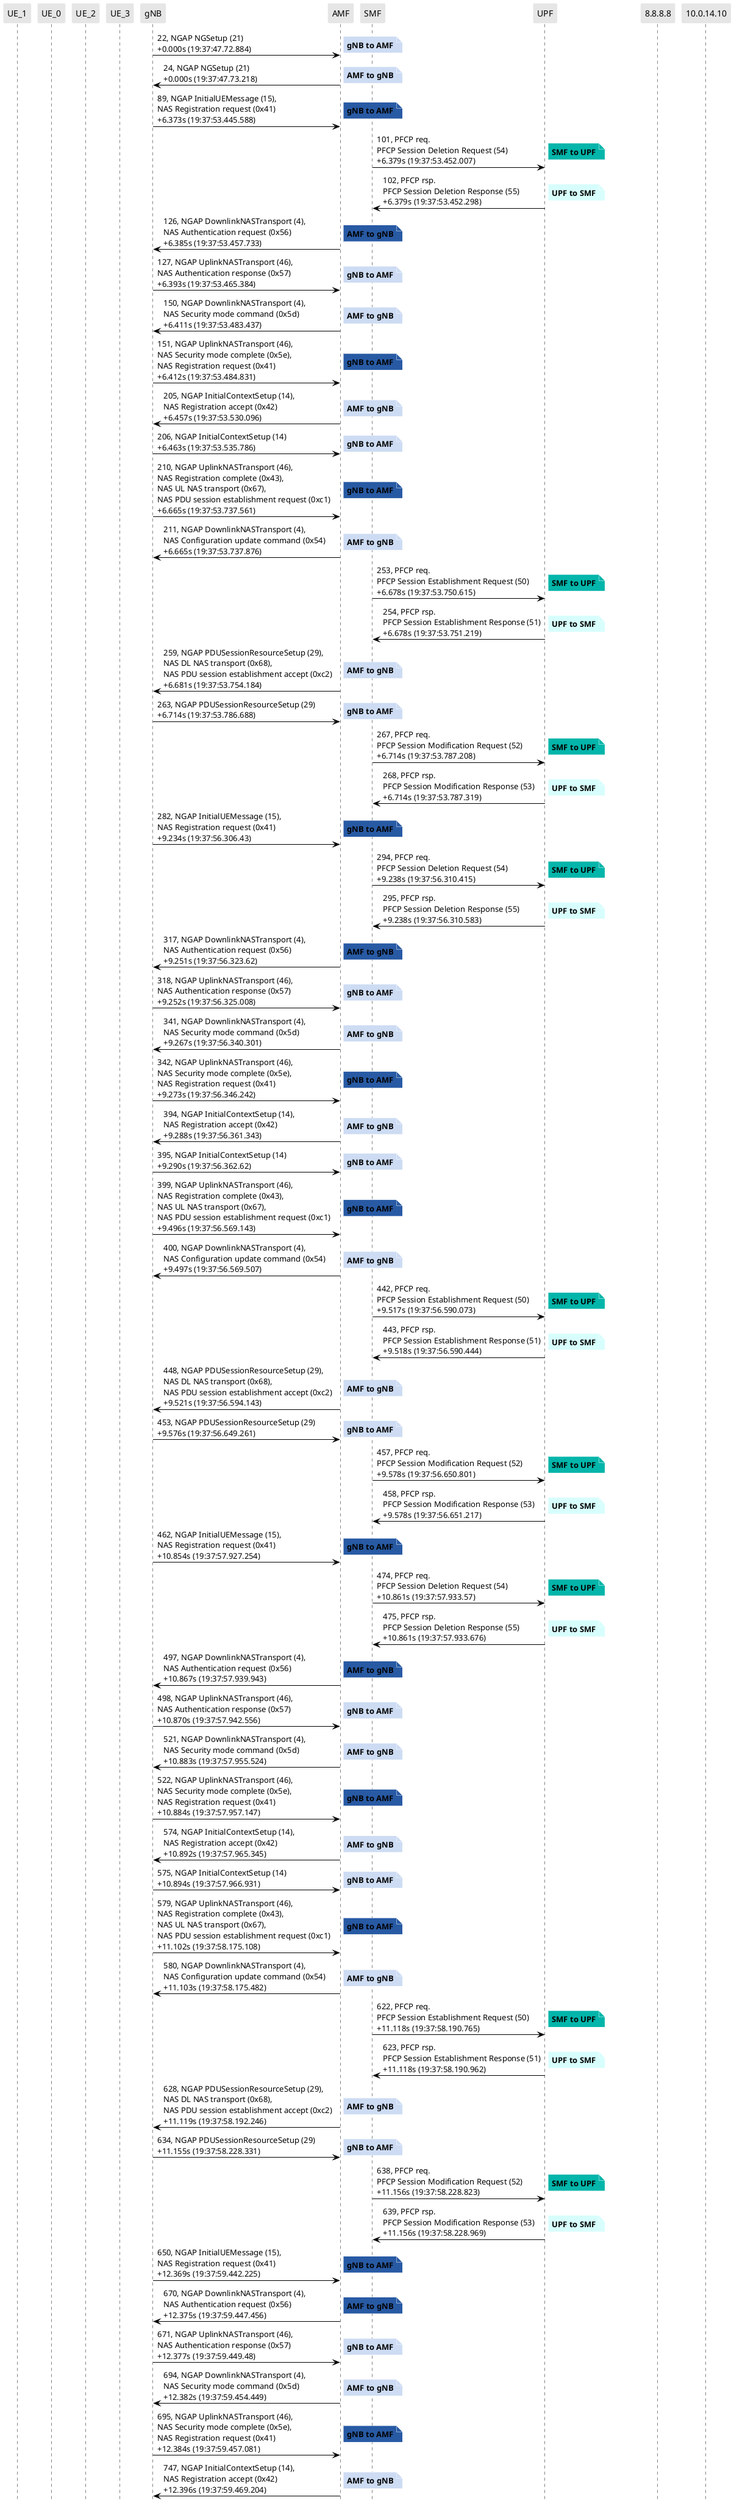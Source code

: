@startuml
skinparam shadowing false
skinparam NoteBorderColor white
skinparam sequence {
    ArrowColor black
    LifeLineBorderColor black
    LifeLineBackgroundColor black
    ParticipantBorderColor white
    ParticipantBackgroundColor #e6e6e6
}
participant "UE_1"
participant "UE_0"
participant "UE_2"
participant "UE_3"
participant "gNB"
participant "AMF"
participant "SMF"
participant "UPF"
participant "8.8.8.8"
participant "10.0.14.10"

"gNB" -> "AMF": 22, NGAP NGSetup (21)\n+0.000s (19:37:47.72.884)

note right #CDDCF3
**gNB to AMF**
end note

"AMF" -> "gNB": 24, NGAP NGSetup (21)\n+0.000s (19:37:47.73.218)

note right #CDDCF3
**AMF to gNB**
end note

"gNB" -> "AMF": 89, NGAP InitialUEMessage (15),\nNAS Registration request (0x41)\n+6.373s (19:37:53.445.588)

note right #285AA4
**gNB to AMF**
end note

"SMF" -> "UPF": 101, PFCP req.\nPFCP Session Deletion Request (54)\n+6.379s (19:37:53.452.007)

note right #03B5AA
**SMF to UPF**
end note

"UPF" -> "SMF": 102, PFCP rsp.\nPFCP Session Deletion Response (55)\n+6.379s (19:37:53.452.298)

note right #D7FEFC
**UPF to SMF**
end note

"AMF" -> "gNB": 126, NGAP DownlinkNASTransport (4),\nNAS Authentication request (0x56)\n+6.385s (19:37:53.457.733)

note right #285AA4
**AMF to gNB**
end note

"gNB" -> "AMF": 127, NGAP UplinkNASTransport (46),\nNAS Authentication response (0x57)\n+6.393s (19:37:53.465.384)

note right #CDDCF3
**gNB to AMF**
end note

"AMF" -> "gNB": 150, NGAP DownlinkNASTransport (4),\nNAS Security mode command (0x5d)\n+6.411s (19:37:53.483.437)

note right #CDDCF3
**AMF to gNB**
end note

"gNB" -> "AMF": 151, NGAP UplinkNASTransport (46),\nNAS Security mode complete (0x5e),\nNAS Registration request (0x41)\n+6.412s (19:37:53.484.831)

note right #285AA4
**gNB to AMF**
end note

"AMF" -> "gNB": 205, NGAP InitialContextSetup (14),\nNAS Registration accept (0x42)\n+6.457s (19:37:53.530.096)

note right #CDDCF3
**AMF to gNB**
end note

"gNB" -> "AMF": 206, NGAP InitialContextSetup (14)\n+6.463s (19:37:53.535.786)

note right #CDDCF3
**gNB to AMF**
end note

"gNB" -> "AMF": 210, NGAP UplinkNASTransport (46),\nNAS Registration complete (0x43),\nNAS UL NAS transport (0x67),\nNAS PDU session establishment request (0xc1)\n+6.665s (19:37:53.737.561)

note right #285AA4
**gNB to AMF**
end note

"AMF" -> "gNB": 211, NGAP DownlinkNASTransport (4),\nNAS Configuration update command (0x54)\n+6.665s (19:37:53.737.876)

note right #CDDCF3
**AMF to gNB**
end note

"SMF" -> "UPF": 253, PFCP req.\nPFCP Session Establishment Request (50)\n+6.678s (19:37:53.750.615)

note right #03B5AA
**SMF to UPF**
end note

"UPF" -> "SMF": 254, PFCP rsp.\nPFCP Session Establishment Response (51)\n+6.678s (19:37:53.751.219)

note right #D7FEFC
**UPF to SMF**
end note

"AMF" -> "gNB": 259, NGAP PDUSessionResourceSetup (29),\nNAS DL NAS transport (0x68),\nNAS PDU session establishment accept (0xc2)\n+6.681s (19:37:53.754.184)

note right #CDDCF3
**AMF to gNB**
end note

"gNB" -> "AMF": 263, NGAP PDUSessionResourceSetup (29)\n+6.714s (19:37:53.786.688)

note right #CDDCF3
**gNB to AMF**
end note

"SMF" -> "UPF": 267, PFCP req.\nPFCP Session Modification Request (52)\n+6.714s (19:37:53.787.208)

note right #03B5AA
**SMF to UPF**
end note

"UPF" -> "SMF": 268, PFCP rsp.\nPFCP Session Modification Response (53)\n+6.714s (19:37:53.787.319)

note right #D7FEFC
**UPF to SMF**
end note

"gNB" -> "AMF": 282, NGAP InitialUEMessage (15),\nNAS Registration request (0x41)\n+9.234s (19:37:56.306.43)

note right #285AA4
**gNB to AMF**
end note

"SMF" -> "UPF": 294, PFCP req.\nPFCP Session Deletion Request (54)\n+9.238s (19:37:56.310.415)

note right #03B5AA
**SMF to UPF**
end note

"UPF" -> "SMF": 295, PFCP rsp.\nPFCP Session Deletion Response (55)\n+9.238s (19:37:56.310.583)

note right #D7FEFC
**UPF to SMF**
end note

"AMF" -> "gNB": 317, NGAP DownlinkNASTransport (4),\nNAS Authentication request (0x56)\n+9.251s (19:37:56.323.62)

note right #285AA4
**AMF to gNB**
end note

"gNB" -> "AMF": 318, NGAP UplinkNASTransport (46),\nNAS Authentication response (0x57)\n+9.252s (19:37:56.325.008)

note right #CDDCF3
**gNB to AMF**
end note

"AMF" -> "gNB": 341, NGAP DownlinkNASTransport (4),\nNAS Security mode command (0x5d)\n+9.267s (19:37:56.340.301)

note right #CDDCF3
**AMF to gNB**
end note

"gNB" -> "AMF": 342, NGAP UplinkNASTransport (46),\nNAS Security mode complete (0x5e),\nNAS Registration request (0x41)\n+9.273s (19:37:56.346.242)

note right #285AA4
**gNB to AMF**
end note

"AMF" -> "gNB": 394, NGAP InitialContextSetup (14),\nNAS Registration accept (0x42)\n+9.288s (19:37:56.361.343)

note right #CDDCF3
**AMF to gNB**
end note

"gNB" -> "AMF": 395, NGAP InitialContextSetup (14)\n+9.290s (19:37:56.362.62)

note right #CDDCF3
**gNB to AMF**
end note

"gNB" -> "AMF": 399, NGAP UplinkNASTransport (46),\nNAS Registration complete (0x43),\nNAS UL NAS transport (0x67),\nNAS PDU session establishment request (0xc1)\n+9.496s (19:37:56.569.143)

note right #285AA4
**gNB to AMF**
end note

"AMF" -> "gNB": 400, NGAP DownlinkNASTransport (4),\nNAS Configuration update command (0x54)\n+9.497s (19:37:56.569.507)

note right #CDDCF3
**AMF to gNB**
end note

"SMF" -> "UPF": 442, PFCP req.\nPFCP Session Establishment Request (50)\n+9.517s (19:37:56.590.073)

note right #03B5AA
**SMF to UPF**
end note

"UPF" -> "SMF": 443, PFCP rsp.\nPFCP Session Establishment Response (51)\n+9.518s (19:37:56.590.444)

note right #D7FEFC
**UPF to SMF**
end note

"AMF" -> "gNB": 448, NGAP PDUSessionResourceSetup (29),\nNAS DL NAS transport (0x68),\nNAS PDU session establishment accept (0xc2)\n+9.521s (19:37:56.594.143)

note right #CDDCF3
**AMF to gNB**
end note

"gNB" -> "AMF": 453, NGAP PDUSessionResourceSetup (29)\n+9.576s (19:37:56.649.261)

note right #CDDCF3
**gNB to AMF**
end note

"SMF" -> "UPF": 457, PFCP req.\nPFCP Session Modification Request (52)\n+9.578s (19:37:56.650.801)

note right #03B5AA
**SMF to UPF**
end note

"UPF" -> "SMF": 458, PFCP rsp.\nPFCP Session Modification Response (53)\n+9.578s (19:37:56.651.217)

note right #D7FEFC
**UPF to SMF**
end note

"gNB" -> "AMF": 462, NGAP InitialUEMessage (15),\nNAS Registration request (0x41)\n+10.854s (19:37:57.927.254)

note right #285AA4
**gNB to AMF**
end note

"SMF" -> "UPF": 474, PFCP req.\nPFCP Session Deletion Request (54)\n+10.861s (19:37:57.933.57)

note right #03B5AA
**SMF to UPF**
end note

"UPF" -> "SMF": 475, PFCP rsp.\nPFCP Session Deletion Response (55)\n+10.861s (19:37:57.933.676)

note right #D7FEFC
**UPF to SMF**
end note

"AMF" -> "gNB": 497, NGAP DownlinkNASTransport (4),\nNAS Authentication request (0x56)\n+10.867s (19:37:57.939.943)

note right #285AA4
**AMF to gNB**
end note

"gNB" -> "AMF": 498, NGAP UplinkNASTransport (46),\nNAS Authentication response (0x57)\n+10.870s (19:37:57.942.556)

note right #CDDCF3
**gNB to AMF**
end note

"AMF" -> "gNB": 521, NGAP DownlinkNASTransport (4),\nNAS Security mode command (0x5d)\n+10.883s (19:37:57.955.524)

note right #CDDCF3
**AMF to gNB**
end note

"gNB" -> "AMF": 522, NGAP UplinkNASTransport (46),\nNAS Security mode complete (0x5e),\nNAS Registration request (0x41)\n+10.884s (19:37:57.957.147)

note right #285AA4
**gNB to AMF**
end note

"AMF" -> "gNB": 574, NGAP InitialContextSetup (14),\nNAS Registration accept (0x42)\n+10.892s (19:37:57.965.345)

note right #CDDCF3
**AMF to gNB**
end note

"gNB" -> "AMF": 575, NGAP InitialContextSetup (14)\n+10.894s (19:37:57.966.931)

note right #CDDCF3
**gNB to AMF**
end note

"gNB" -> "AMF": 579, NGAP UplinkNASTransport (46),\nNAS Registration complete (0x43),\nNAS UL NAS transport (0x67),\nNAS PDU session establishment request (0xc1)\n+11.102s (19:37:58.175.108)

note right #285AA4
**gNB to AMF**
end note

"AMF" -> "gNB": 580, NGAP DownlinkNASTransport (4),\nNAS Configuration update command (0x54)\n+11.103s (19:37:58.175.482)

note right #CDDCF3
**AMF to gNB**
end note

"SMF" -> "UPF": 622, PFCP req.\nPFCP Session Establishment Request (50)\n+11.118s (19:37:58.190.765)

note right #03B5AA
**SMF to UPF**
end note

"UPF" -> "SMF": 623, PFCP rsp.\nPFCP Session Establishment Response (51)\n+11.118s (19:37:58.190.962)

note right #D7FEFC
**UPF to SMF**
end note

"AMF" -> "gNB": 628, NGAP PDUSessionResourceSetup (29),\nNAS DL NAS transport (0x68),\nNAS PDU session establishment accept (0xc2)\n+11.119s (19:37:58.192.246)

note right #CDDCF3
**AMF to gNB**
end note

"gNB" -> "AMF": 634, NGAP PDUSessionResourceSetup (29)\n+11.155s (19:37:58.228.331)

note right #CDDCF3
**gNB to AMF**
end note

"SMF" -> "UPF": 638, PFCP req.\nPFCP Session Modification Request (52)\n+11.156s (19:37:58.228.823)

note right #03B5AA
**SMF to UPF**
end note

"UPF" -> "SMF": 639, PFCP rsp.\nPFCP Session Modification Response (53)\n+11.156s (19:37:58.228.969)

note right #D7FEFC
**UPF to SMF**
end note

"gNB" -> "AMF": 650, NGAP InitialUEMessage (15),\nNAS Registration request (0x41)\n+12.369s (19:37:59.442.225)

note right #285AA4
**gNB to AMF**
end note

"AMF" -> "gNB": 670, NGAP DownlinkNASTransport (4),\nNAS Authentication request (0x56)\n+12.375s (19:37:59.447.456)

note right #285AA4
**AMF to gNB**
end note

"gNB" -> "AMF": 671, NGAP UplinkNASTransport (46),\nNAS Authentication response (0x57)\n+12.377s (19:37:59.449.48)

note right #CDDCF3
**gNB to AMF**
end note

"AMF" -> "gNB": 694, NGAP DownlinkNASTransport (4),\nNAS Security mode command (0x5d)\n+12.382s (19:37:59.454.449)

note right #CDDCF3
**AMF to gNB**
end note

"gNB" -> "AMF": 695, NGAP UplinkNASTransport (46),\nNAS Security mode complete (0x5e),\nNAS Registration request (0x41)\n+12.384s (19:37:59.457.081)

note right #285AA4
**gNB to AMF**
end note

"AMF" -> "gNB": 747, NGAP InitialContextSetup (14),\nNAS Registration accept (0x42)\n+12.396s (19:37:59.469.204)

note right #CDDCF3
**AMF to gNB**
end note

"gNB" -> "AMF": 748, NGAP InitialContextSetup (14)\n+12.397s (19:37:59.470.061)

note right #CDDCF3
**gNB to AMF**
end note

"gNB" -> "AMF": 752, NGAP UplinkNASTransport (46),\nNAS Registration complete (0x43),\nNAS UL NAS transport (0x67),\nNAS PDU session establishment request (0xc1)\n+12.601s (19:37:59.673.417)

note right #285AA4
**gNB to AMF**
end note

"AMF" -> "gNB": 753, NGAP DownlinkNASTransport (4),\nNAS Configuration update command (0x54)\n+12.602s (19:37:59.674.966)

note right #CDDCF3
**AMF to gNB**
end note

"SMF" -> "UPF": 795, PFCP req.\nPFCP Session Establishment Request (50)\n+12.610s (19:37:59.683.102)

note right #03B5AA
**SMF to UPF**
end note

"UPF" -> "SMF": 796, PFCP rsp.\nPFCP Session Establishment Response (51)\n+12.611s (19:37:59.684.268)

note right #D7FEFC
**UPF to SMF**
end note

"AMF" -> "gNB": 801, NGAP PDUSessionResourceSetup (29),\nNAS DL NAS transport (0x68),\nNAS PDU session establishment accept (0xc2)\n+12.617s (19:37:59.689.812)

note right #CDDCF3
**AMF to gNB**
end note

"gNB" -> "AMF": 806, NGAP PDUSessionResourceSetup (29)\n+12.673s (19:37:59.745.77)

note right #CDDCF3
**gNB to AMF**
end note

"SMF" -> "UPF": 810, PFCP req.\nPFCP Session Modification Request (52)\n+12.674s (19:37:59.746.524)

note right #03B5AA
**SMF to UPF**
end note

"UPF" -> "SMF": 811, PFCP rsp.\nPFCP Session Modification Response (53)\n+12.674s (19:37:59.746.857)

note right #D7FEFC
**UPF to SMF**
end note

"gNB" -> "UPF": 868, GTP<ICMP> ping req.\n+15.580s (19:38:2.652.864)

note right #5C8001
**gNB to UPF**
end note

"UE_0" -> "8.8.8.8": 869, ICMP ping req.\n+15.580s (19:38:2.653.048)

note right #5C8001
**UE_0 to 8.8.8.8**
end note

"UPF" -> "8.8.8.8": 870, ICMP ping req.\n+15.580s (19:38:2.653.102)

note right #5C8001
**UPF to 8.8.8.8**
end note

"8.8.8.8" -> "UPF": 871, ICMP ping rsp.\n+15.605s (19:38:2.678.334)

note right #EDFEC2
**8.8.8.8 to UPF**
end note

"8.8.8.8" -> "UE_0": 872, ICMP ping rsp.\n+15.605s (19:38:2.678.379)

note right #EDFEC2
**8.8.8.8 to UE_0**
end note

"UPF" -> "gNB": 873, GTP<ICMP> ping rsp.\n+15.606s (19:38:2.678.502)

note right #EDFEC2
**UPF to gNB**
end note

"gNB" -> "UPF": 876, GTP<ICMP> ping req.\n+16.579s (19:38:3.652.283)

note right #5C8001
**gNB to UPF**
end note

"UE_0" -> "8.8.8.8": 877, ICMP ping req.\n+16.580s (19:38:3.652.582)

note right #5C8001
**UE_0 to 8.8.8.8**
end note

"UPF" -> "8.8.8.8": 878, ICMP ping req.\n+16.580s (19:38:3.652.603)

note right #5C8001
**UPF to 8.8.8.8**
end note

"8.8.8.8" -> "UPF": 879, ICMP ping rsp.\n+16.612s (19:38:3.685.221)

note right #EDFEC2
**8.8.8.8 to UPF**
end note

"8.8.8.8" -> "UE_0": 880, ICMP ping rsp.\n+16.612s (19:38:3.685.256)

note right #EDFEC2
**8.8.8.8 to UE_0**
end note

"UPF" -> "gNB": 881, GTP<ICMP> ping rsp.\n+16.612s (19:38:3.685.364)

note right #EDFEC2
**UPF to gNB**
end note

"gNB" -> "UPF": 906, GTP<ICMP> ping req.\n+17.583s (19:38:4.656.338)

note right #5C8001
**gNB to UPF**
end note

"UE_0" -> "8.8.8.8": 907, ICMP ping req.\n+17.584s (19:38:4.656.853)

note right #5C8001
**UE_0 to 8.8.8.8**
end note

"UPF" -> "8.8.8.8": 908, ICMP ping req.\n+17.584s (19:38:4.656.95)

note right #5C8001
**UPF to 8.8.8.8**
end note

"8.8.8.8" -> "UPF": 909, ICMP ping rsp.\n+17.609s (19:38:4.681.925)

note right #EDFEC2
**8.8.8.8 to UPF**
end note

"8.8.8.8" -> "UE_0": 910, ICMP ping rsp.\n+17.609s (19:38:4.681.95)

note right #EDFEC2
**8.8.8.8 to UE_0**
end note

"UPF" -> "gNB": 911, GTP<ICMP> ping rsp.\n+17.609s (19:38:4.682.115)

note right #EDFEC2
**UPF to gNB**
end note

"gNB" -> "UPF": 920, GTP<ICMP> ping req.\n+18.584s (19:38:5.657.324)

note right #5C8001
**gNB to UPF**
end note

"UE_0" -> "8.8.8.8": 921, ICMP ping req.\n+18.586s (19:38:5.658.421)

note right #5C8001
**UE_0 to 8.8.8.8**
end note

"UPF" -> "8.8.8.8": 922, ICMP ping req.\n+18.586s (19:38:5.658.45)

note right #5C8001
**UPF to 8.8.8.8**
end note

"8.8.8.8" -> "UPF": 924, ICMP ping rsp.\n+18.610s (19:38:5.683.311)

note right #EDFEC2
**8.8.8.8 to UPF**
end note

"8.8.8.8" -> "UE_0": 925, ICMP ping rsp.\n+18.610s (19:38:5.683.339)

note right #EDFEC2
**8.8.8.8 to UE_0**
end note

"UPF" -> "gNB": 926, GTP<ICMP> ping rsp.\n+18.611s (19:38:5.683.408)

note right #EDFEC2
**UPF to gNB**
end note

"gNB" -> "UPF": 937, GTP<ICMP> ping req.\n+19.585s (19:38:6.657.393)

note right #5C8001
**gNB to UPF**
end note

"UE_0" -> "8.8.8.8": 938, ICMP ping req.\n+19.585s (19:38:6.658.183)

note right #5C8001
**UE_0 to 8.8.8.8**
end note

"UPF" -> "8.8.8.8": 939, ICMP ping req.\n+19.586s (19:38:6.658.42)

note right #5C8001
**UPF to 8.8.8.8**
end note

"8.8.8.8" -> "UPF": 940, ICMP ping rsp.\n+19.601s (19:38:6.673.821)

note right #EDFEC2
**8.8.8.8 to UPF**
end note

"8.8.8.8" -> "UE_0": 941, ICMP ping rsp.\n+19.601s (19:38:6.673.869)

note right #EDFEC2
**8.8.8.8 to UE_0**
end note

"UPF" -> "gNB": 942, GTP<ICMP> ping rsp.\n+19.601s (19:38:6.674.064)

note right #EDFEC2
**UPF to gNB**
end note

"gNB" -> "UPF": 943, GTP<ICMP> ping req.\n+19.648s (19:38:6.720.71)

note right #5C8001
**gNB to UPF**
end note

"UE_1" -> "8.8.8.8": 944, ICMP ping req.\n+19.649s (19:38:6.722.069)

note right #5C8001
**UE_1 to 8.8.8.8**
end note

@enduml
